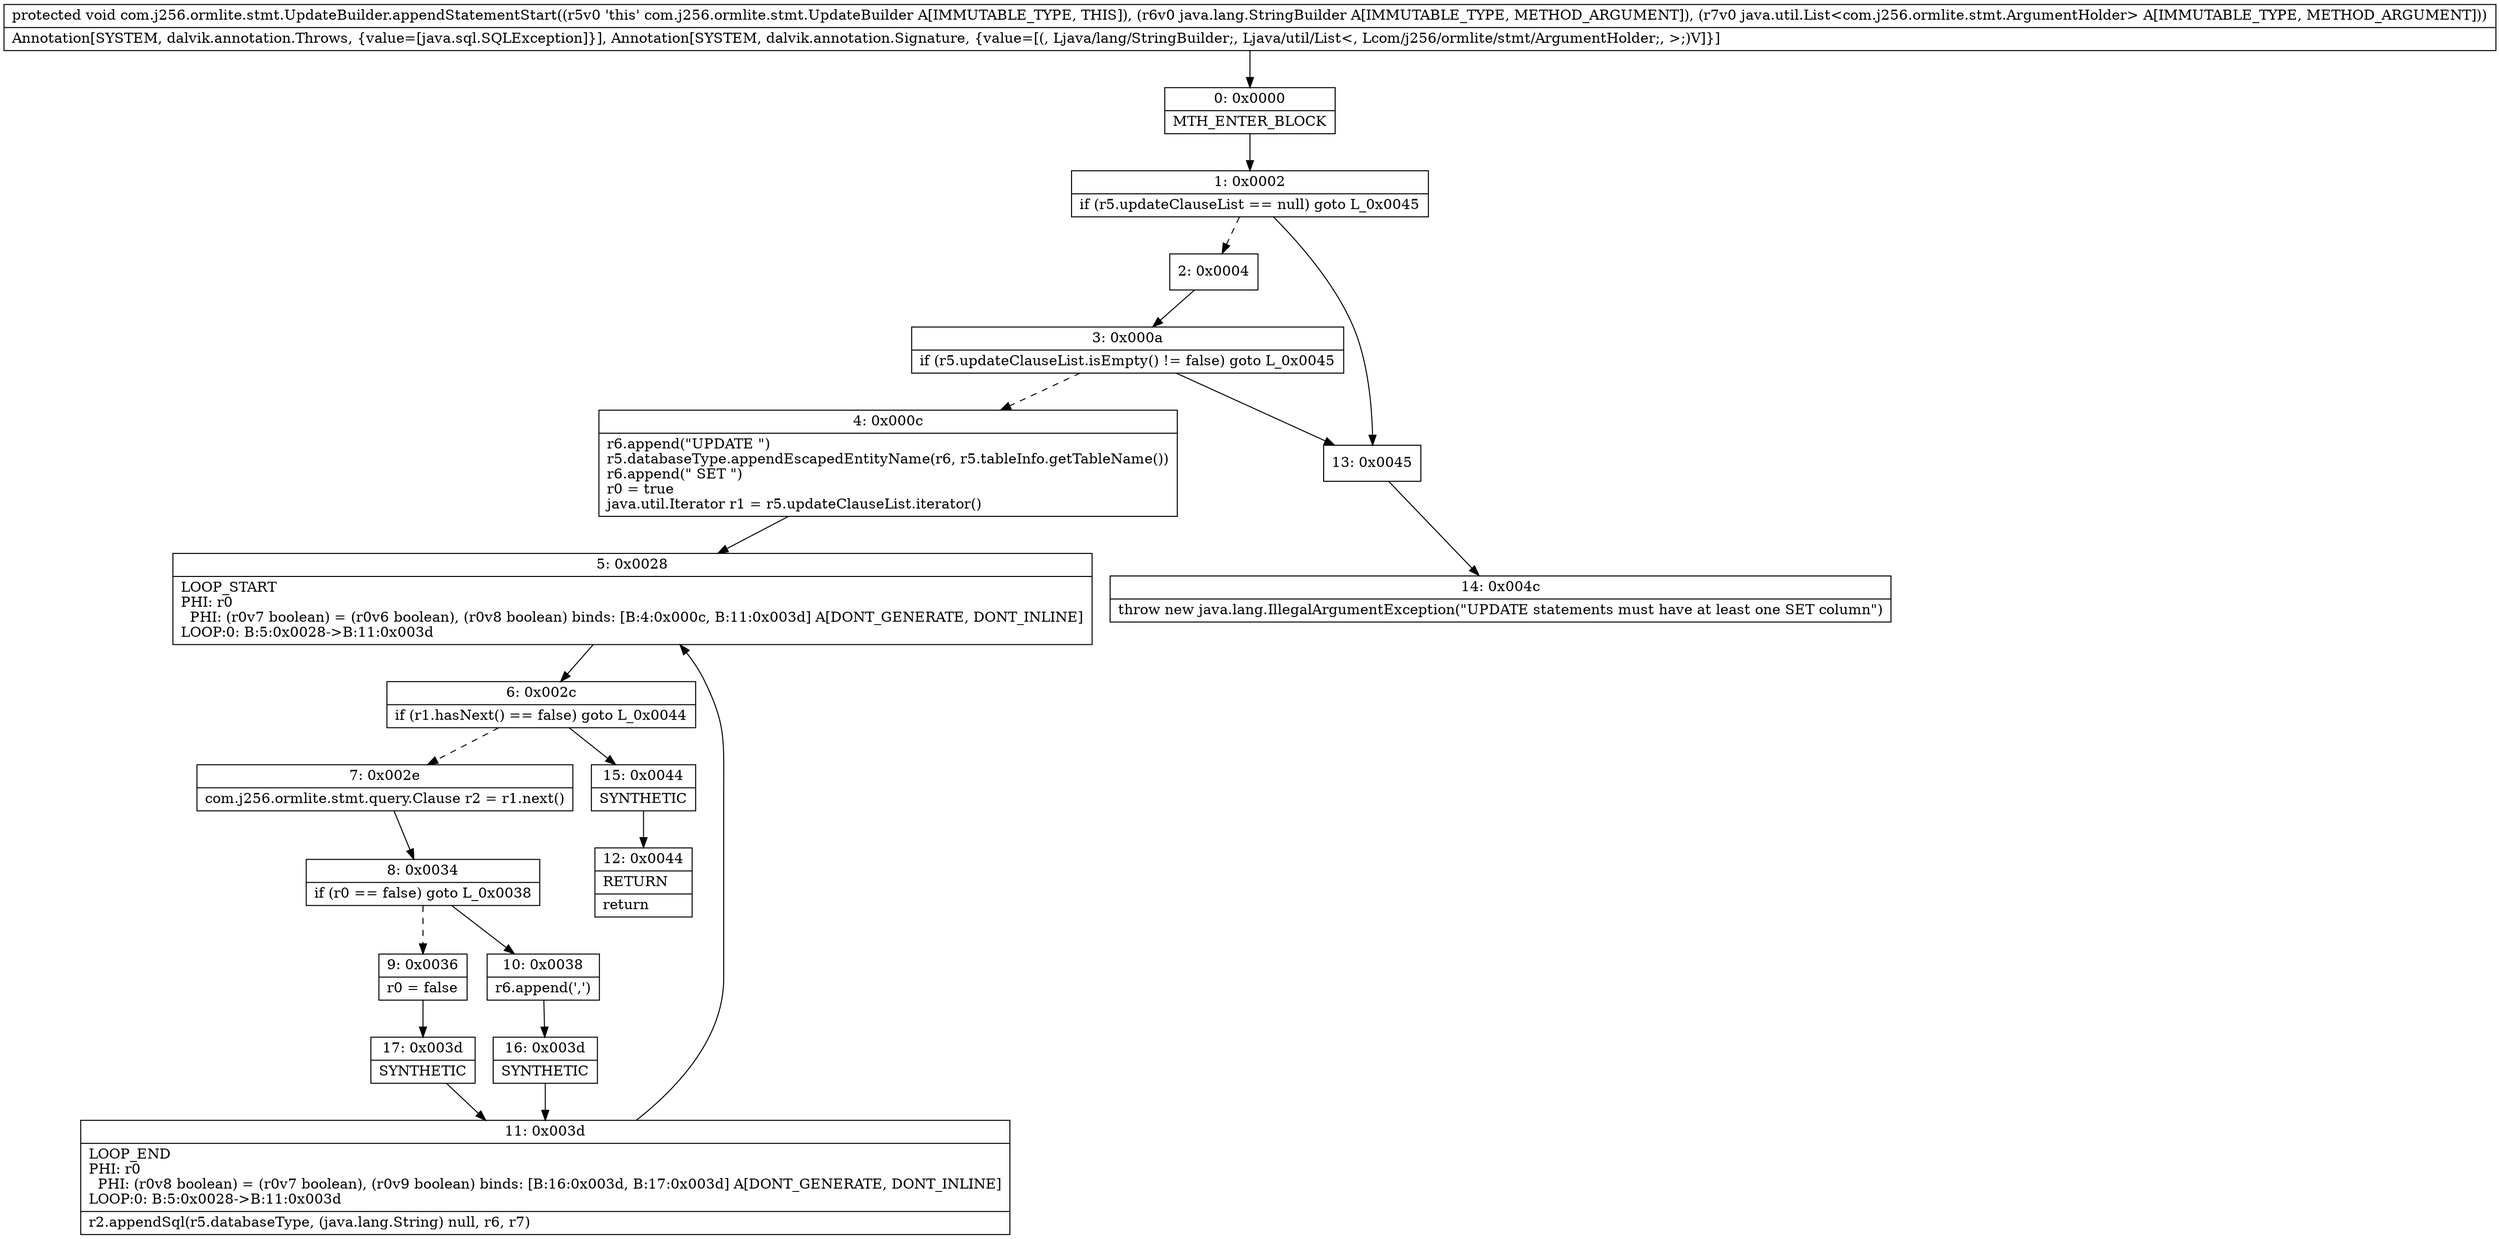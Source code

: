 digraph "CFG forcom.j256.ormlite.stmt.UpdateBuilder.appendStatementStart(Ljava\/lang\/StringBuilder;Ljava\/util\/List;)V" {
Node_0 [shape=record,label="{0\:\ 0x0000|MTH_ENTER_BLOCK\l}"];
Node_1 [shape=record,label="{1\:\ 0x0002|if (r5.updateClauseList == null) goto L_0x0045\l}"];
Node_2 [shape=record,label="{2\:\ 0x0004}"];
Node_3 [shape=record,label="{3\:\ 0x000a|if (r5.updateClauseList.isEmpty() != false) goto L_0x0045\l}"];
Node_4 [shape=record,label="{4\:\ 0x000c|r6.append(\"UPDATE \")\lr5.databaseType.appendEscapedEntityName(r6, r5.tableInfo.getTableName())\lr6.append(\" SET \")\lr0 = true\ljava.util.Iterator r1 = r5.updateClauseList.iterator()\l}"];
Node_5 [shape=record,label="{5\:\ 0x0028|LOOP_START\lPHI: r0 \l  PHI: (r0v7 boolean) = (r0v6 boolean), (r0v8 boolean) binds: [B:4:0x000c, B:11:0x003d] A[DONT_GENERATE, DONT_INLINE]\lLOOP:0: B:5:0x0028\-\>B:11:0x003d\l}"];
Node_6 [shape=record,label="{6\:\ 0x002c|if (r1.hasNext() == false) goto L_0x0044\l}"];
Node_7 [shape=record,label="{7\:\ 0x002e|com.j256.ormlite.stmt.query.Clause r2 = r1.next()\l}"];
Node_8 [shape=record,label="{8\:\ 0x0034|if (r0 == false) goto L_0x0038\l}"];
Node_9 [shape=record,label="{9\:\ 0x0036|r0 = false\l}"];
Node_10 [shape=record,label="{10\:\ 0x0038|r6.append(',')\l}"];
Node_11 [shape=record,label="{11\:\ 0x003d|LOOP_END\lPHI: r0 \l  PHI: (r0v8 boolean) = (r0v7 boolean), (r0v9 boolean) binds: [B:16:0x003d, B:17:0x003d] A[DONT_GENERATE, DONT_INLINE]\lLOOP:0: B:5:0x0028\-\>B:11:0x003d\l|r2.appendSql(r5.databaseType, (java.lang.String) null, r6, r7)\l}"];
Node_12 [shape=record,label="{12\:\ 0x0044|RETURN\l|return\l}"];
Node_13 [shape=record,label="{13\:\ 0x0045}"];
Node_14 [shape=record,label="{14\:\ 0x004c|throw new java.lang.IllegalArgumentException(\"UPDATE statements must have at least one SET column\")\l}"];
Node_15 [shape=record,label="{15\:\ 0x0044|SYNTHETIC\l}"];
Node_16 [shape=record,label="{16\:\ 0x003d|SYNTHETIC\l}"];
Node_17 [shape=record,label="{17\:\ 0x003d|SYNTHETIC\l}"];
MethodNode[shape=record,label="{protected void com.j256.ormlite.stmt.UpdateBuilder.appendStatementStart((r5v0 'this' com.j256.ormlite.stmt.UpdateBuilder A[IMMUTABLE_TYPE, THIS]), (r6v0 java.lang.StringBuilder A[IMMUTABLE_TYPE, METHOD_ARGUMENT]), (r7v0 java.util.List\<com.j256.ormlite.stmt.ArgumentHolder\> A[IMMUTABLE_TYPE, METHOD_ARGUMENT]))  | Annotation[SYSTEM, dalvik.annotation.Throws, \{value=[java.sql.SQLException]\}], Annotation[SYSTEM, dalvik.annotation.Signature, \{value=[(, Ljava\/lang\/StringBuilder;, Ljava\/util\/List\<, Lcom\/j256\/ormlite\/stmt\/ArgumentHolder;, \>;)V]\}]\l}"];
MethodNode -> Node_0;
Node_0 -> Node_1;
Node_1 -> Node_2[style=dashed];
Node_1 -> Node_13;
Node_2 -> Node_3;
Node_3 -> Node_4[style=dashed];
Node_3 -> Node_13;
Node_4 -> Node_5;
Node_5 -> Node_6;
Node_6 -> Node_7[style=dashed];
Node_6 -> Node_15;
Node_7 -> Node_8;
Node_8 -> Node_9[style=dashed];
Node_8 -> Node_10;
Node_9 -> Node_17;
Node_10 -> Node_16;
Node_11 -> Node_5;
Node_13 -> Node_14;
Node_15 -> Node_12;
Node_16 -> Node_11;
Node_17 -> Node_11;
}

